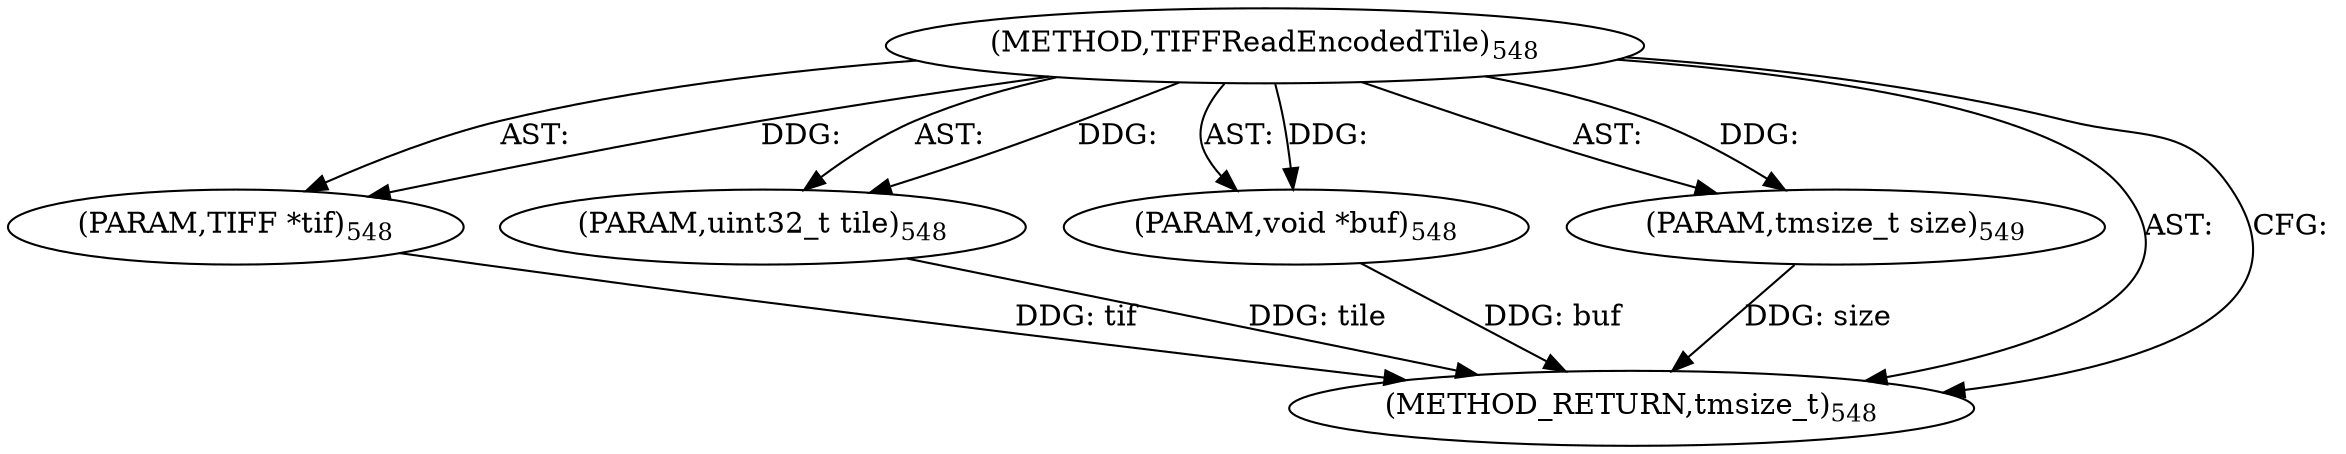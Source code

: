 digraph "TIFFReadEncodedTile" {  
"9145" [label = <(METHOD,TIFFReadEncodedTile)<SUB>548</SUB>> ]
"9146" [label = <(PARAM,TIFF *tif)<SUB>548</SUB>> ]
"9147" [label = <(PARAM,uint32_t tile)<SUB>548</SUB>> ]
"9148" [label = <(PARAM,void *buf)<SUB>548</SUB>> ]
"9149" [label = <(PARAM,tmsize_t size)<SUB>549</SUB>> ]
"9150" [label = <(METHOD_RETURN,tmsize_t)<SUB>548</SUB>> ]
  "9145" -> "9146"  [ label = "AST: "] 
  "9145" -> "9147"  [ label = "AST: "] 
  "9145" -> "9148"  [ label = "AST: "] 
  "9145" -> "9149"  [ label = "AST: "] 
  "9145" -> "9150"  [ label = "AST: "] 
  "9145" -> "9150"  [ label = "CFG: "] 
  "9146" -> "9150"  [ label = "DDG: tif"] 
  "9147" -> "9150"  [ label = "DDG: tile"] 
  "9148" -> "9150"  [ label = "DDG: buf"] 
  "9149" -> "9150"  [ label = "DDG: size"] 
  "9145" -> "9146"  [ label = "DDG: "] 
  "9145" -> "9147"  [ label = "DDG: "] 
  "9145" -> "9148"  [ label = "DDG: "] 
  "9145" -> "9149"  [ label = "DDG: "] 
}
